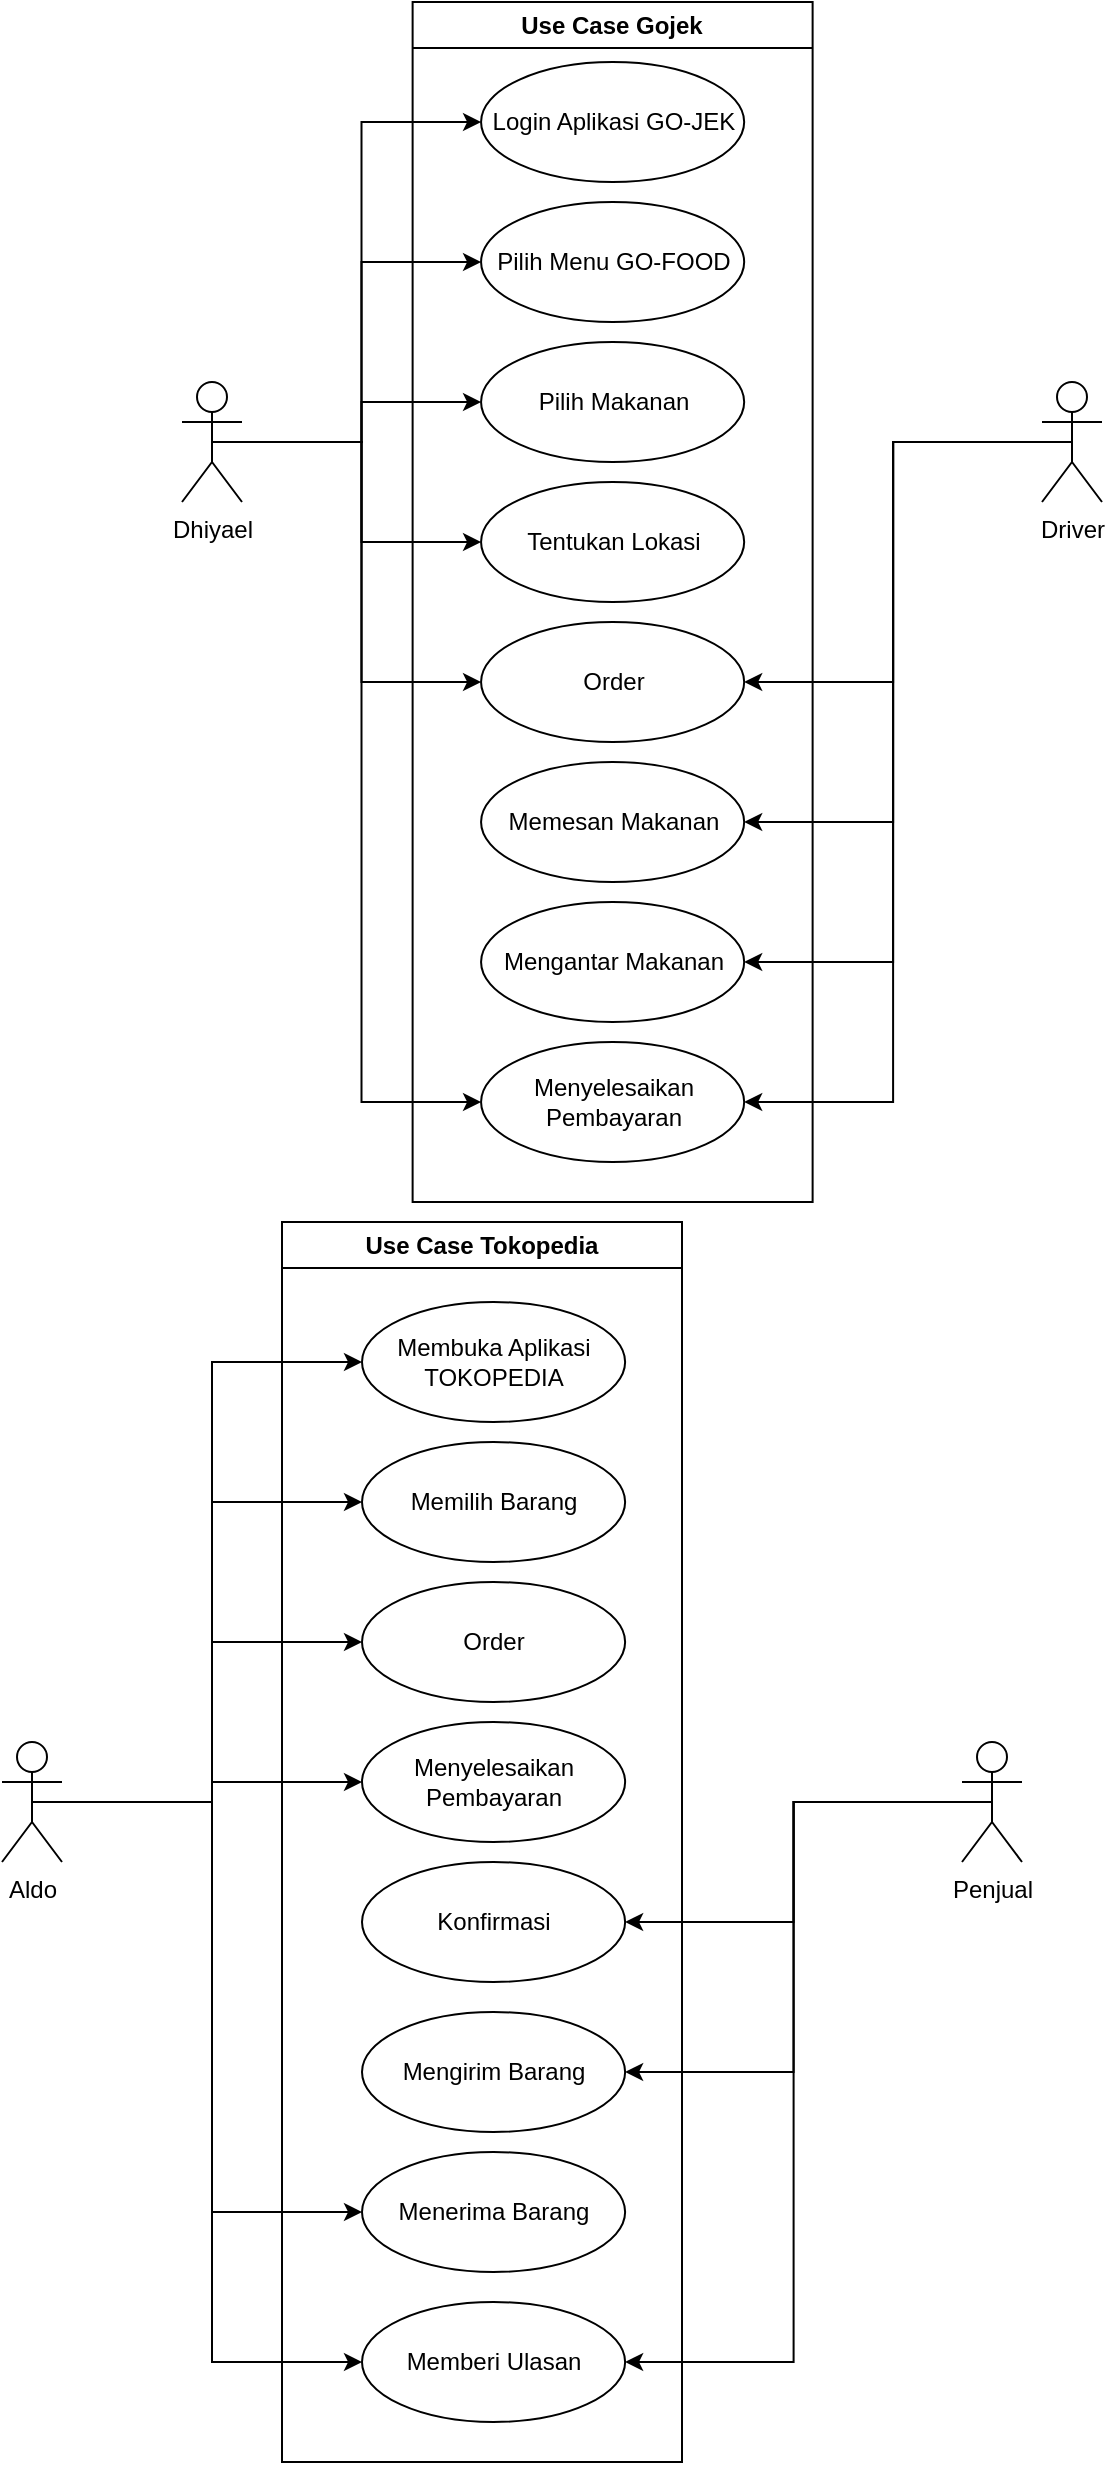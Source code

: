 <mxfile version="21.6.8" type="github">
  <diagram name="Page-1" id="aGE_EPpSrAeqphAXGEJ3">
    <mxGraphModel dx="2647" dy="1540" grid="1" gridSize="10" guides="1" tooltips="1" connect="1" arrows="1" fold="1" page="1" pageScale="1" pageWidth="850" pageHeight="1100" math="0" shadow="0">
      <root>
        <mxCell id="0" />
        <mxCell id="1" parent="0" />
        <mxCell id="7mKtBEDuIe9yg1d-OGbu-11" style="edgeStyle=orthogonalEdgeStyle;rounded=0;orthogonalLoop=1;jettySize=auto;html=1;exitX=0.5;exitY=0.5;exitDx=0;exitDy=0;exitPerimeter=0;entryX=0;entryY=0.5;entryDx=0;entryDy=0;" edge="1" parent="1" source="7mKtBEDuIe9yg1d-OGbu-1" target="7mKtBEDuIe9yg1d-OGbu-6">
          <mxGeometry relative="1" as="geometry" />
        </mxCell>
        <mxCell id="7mKtBEDuIe9yg1d-OGbu-22" style="edgeStyle=orthogonalEdgeStyle;rounded=0;orthogonalLoop=1;jettySize=auto;html=1;exitX=0.5;exitY=0.5;exitDx=0;exitDy=0;exitPerimeter=0;entryX=0;entryY=0.5;entryDx=0;entryDy=0;" edge="1" parent="1" source="7mKtBEDuIe9yg1d-OGbu-1" target="7mKtBEDuIe9yg1d-OGbu-12">
          <mxGeometry relative="1" as="geometry" />
        </mxCell>
        <mxCell id="7mKtBEDuIe9yg1d-OGbu-23" style="edgeStyle=orthogonalEdgeStyle;rounded=0;orthogonalLoop=1;jettySize=auto;html=1;exitX=0.5;exitY=0.5;exitDx=0;exitDy=0;exitPerimeter=0;entryX=0;entryY=0.5;entryDx=0;entryDy=0;" edge="1" parent="1" source="7mKtBEDuIe9yg1d-OGbu-1" target="7mKtBEDuIe9yg1d-OGbu-13">
          <mxGeometry relative="1" as="geometry" />
        </mxCell>
        <mxCell id="7mKtBEDuIe9yg1d-OGbu-24" style="edgeStyle=orthogonalEdgeStyle;rounded=0;orthogonalLoop=1;jettySize=auto;html=1;exitX=0.5;exitY=0.5;exitDx=0;exitDy=0;exitPerimeter=0;entryX=0;entryY=0.5;entryDx=0;entryDy=0;" edge="1" parent="1" source="7mKtBEDuIe9yg1d-OGbu-1" target="7mKtBEDuIe9yg1d-OGbu-14">
          <mxGeometry relative="1" as="geometry" />
        </mxCell>
        <mxCell id="7mKtBEDuIe9yg1d-OGbu-26" style="edgeStyle=orthogonalEdgeStyle;rounded=0;orthogonalLoop=1;jettySize=auto;html=1;exitX=0.5;exitY=0.5;exitDx=0;exitDy=0;exitPerimeter=0;entryX=0;entryY=0.5;entryDx=0;entryDy=0;" edge="1" parent="1" source="7mKtBEDuIe9yg1d-OGbu-1" target="7mKtBEDuIe9yg1d-OGbu-15">
          <mxGeometry relative="1" as="geometry" />
        </mxCell>
        <mxCell id="7mKtBEDuIe9yg1d-OGbu-34" style="edgeStyle=orthogonalEdgeStyle;rounded=0;orthogonalLoop=1;jettySize=auto;html=1;exitX=0.5;exitY=0.5;exitDx=0;exitDy=0;exitPerimeter=0;entryX=0;entryY=0.5;entryDx=0;entryDy=0;" edge="1" parent="1" source="7mKtBEDuIe9yg1d-OGbu-1" target="7mKtBEDuIe9yg1d-OGbu-30">
          <mxGeometry relative="1" as="geometry" />
        </mxCell>
        <mxCell id="7mKtBEDuIe9yg1d-OGbu-1" value="Dhiyael" style="shape=umlActor;verticalLabelPosition=bottom;verticalAlign=top;html=1;outlineConnect=0;" vertex="1" parent="1">
          <mxGeometry x="310" y="210" width="30" height="60" as="geometry" />
        </mxCell>
        <mxCell id="7mKtBEDuIe9yg1d-OGbu-6" value="Login Aplikasi GO-JEK" style="ellipse;whiteSpace=wrap;html=1;" vertex="1" parent="1">
          <mxGeometry x="459.53" y="50" width="131.56" height="60" as="geometry" />
        </mxCell>
        <mxCell id="7mKtBEDuIe9yg1d-OGbu-12" value="Pilih Menu GO-FOOD" style="ellipse;whiteSpace=wrap;html=1;" vertex="1" parent="1">
          <mxGeometry x="459.53" y="120" width="131.56" height="60" as="geometry" />
        </mxCell>
        <mxCell id="7mKtBEDuIe9yg1d-OGbu-13" value="Pilih Makanan" style="ellipse;whiteSpace=wrap;html=1;" vertex="1" parent="1">
          <mxGeometry x="459.53" y="190" width="131.56" height="60" as="geometry" />
        </mxCell>
        <mxCell id="7mKtBEDuIe9yg1d-OGbu-14" value="Tentukan Lokasi" style="ellipse;whiteSpace=wrap;html=1;" vertex="1" parent="1">
          <mxGeometry x="459.53" y="260" width="131.56" height="60" as="geometry" />
        </mxCell>
        <mxCell id="7mKtBEDuIe9yg1d-OGbu-15" value="Order" style="ellipse;whiteSpace=wrap;html=1;" vertex="1" parent="1">
          <mxGeometry x="459.53" y="330" width="131.56" height="60" as="geometry" />
        </mxCell>
        <mxCell id="7mKtBEDuIe9yg1d-OGbu-16" value="Memesan Makanan" style="ellipse;whiteSpace=wrap;html=1;" vertex="1" parent="1">
          <mxGeometry x="459.53" y="400" width="131.56" height="60" as="geometry" />
        </mxCell>
        <mxCell id="7mKtBEDuIe9yg1d-OGbu-17" value="Mengantar Makanan" style="ellipse;whiteSpace=wrap;html=1;" vertex="1" parent="1">
          <mxGeometry x="459.53" y="470" width="131.56" height="60" as="geometry" />
        </mxCell>
        <mxCell id="7mKtBEDuIe9yg1d-OGbu-18" value="Use Case Gojek" style="swimlane;whiteSpace=wrap;html=1;" vertex="1" parent="1">
          <mxGeometry x="425.31" y="20" width="200" height="600" as="geometry" />
        </mxCell>
        <mxCell id="7mKtBEDuIe9yg1d-OGbu-27" style="edgeStyle=orthogonalEdgeStyle;rounded=0;orthogonalLoop=1;jettySize=auto;html=1;exitX=0.5;exitY=0.5;exitDx=0;exitDy=0;exitPerimeter=0;entryX=1;entryY=0.5;entryDx=0;entryDy=0;" edge="1" parent="1" source="7mKtBEDuIe9yg1d-OGbu-25" target="7mKtBEDuIe9yg1d-OGbu-15">
          <mxGeometry relative="1" as="geometry" />
        </mxCell>
        <mxCell id="7mKtBEDuIe9yg1d-OGbu-28" style="edgeStyle=orthogonalEdgeStyle;rounded=0;orthogonalLoop=1;jettySize=auto;html=1;exitX=0.5;exitY=0.5;exitDx=0;exitDy=0;exitPerimeter=0;entryX=1;entryY=0.5;entryDx=0;entryDy=0;" edge="1" parent="1" source="7mKtBEDuIe9yg1d-OGbu-25" target="7mKtBEDuIe9yg1d-OGbu-16">
          <mxGeometry relative="1" as="geometry" />
        </mxCell>
        <mxCell id="7mKtBEDuIe9yg1d-OGbu-29" style="edgeStyle=orthogonalEdgeStyle;rounded=0;orthogonalLoop=1;jettySize=auto;html=1;exitX=0.5;exitY=0.5;exitDx=0;exitDy=0;exitPerimeter=0;entryX=1;entryY=0.5;entryDx=0;entryDy=0;" edge="1" parent="1" source="7mKtBEDuIe9yg1d-OGbu-25" target="7mKtBEDuIe9yg1d-OGbu-17">
          <mxGeometry relative="1" as="geometry" />
        </mxCell>
        <mxCell id="7mKtBEDuIe9yg1d-OGbu-33" style="edgeStyle=orthogonalEdgeStyle;rounded=0;orthogonalLoop=1;jettySize=auto;html=1;exitX=0.5;exitY=0.5;exitDx=0;exitDy=0;exitPerimeter=0;entryX=1;entryY=0.5;entryDx=0;entryDy=0;" edge="1" parent="1" source="7mKtBEDuIe9yg1d-OGbu-25" target="7mKtBEDuIe9yg1d-OGbu-30">
          <mxGeometry relative="1" as="geometry" />
        </mxCell>
        <mxCell id="7mKtBEDuIe9yg1d-OGbu-25" value="Driver" style="shape=umlActor;verticalLabelPosition=bottom;verticalAlign=top;html=1;outlineConnect=0;" vertex="1" parent="1">
          <mxGeometry x="740" y="210" width="30" height="60" as="geometry" />
        </mxCell>
        <mxCell id="7mKtBEDuIe9yg1d-OGbu-30" value="Menyelesaikan Pembayaran" style="ellipse;whiteSpace=wrap;html=1;" vertex="1" parent="1">
          <mxGeometry x="459.53" y="540" width="131.56" height="60" as="geometry" />
        </mxCell>
        <mxCell id="7mKtBEDuIe9yg1d-OGbu-69" style="edgeStyle=orthogonalEdgeStyle;rounded=0;orthogonalLoop=1;jettySize=auto;html=1;exitX=0.5;exitY=0.5;exitDx=0;exitDy=0;exitPerimeter=0;entryX=0;entryY=0.5;entryDx=0;entryDy=0;" edge="1" parent="1" source="7mKtBEDuIe9yg1d-OGbu-56" target="7mKtBEDuIe9yg1d-OGbu-58">
          <mxGeometry relative="1" as="geometry" />
        </mxCell>
        <mxCell id="7mKtBEDuIe9yg1d-OGbu-70" style="edgeStyle=orthogonalEdgeStyle;rounded=0;orthogonalLoop=1;jettySize=auto;html=1;exitX=0.5;exitY=0.5;exitDx=0;exitDy=0;exitPerimeter=0;entryX=0;entryY=0.5;entryDx=0;entryDy=0;" edge="1" parent="1" source="7mKtBEDuIe9yg1d-OGbu-56" target="7mKtBEDuIe9yg1d-OGbu-59">
          <mxGeometry relative="1" as="geometry" />
        </mxCell>
        <mxCell id="7mKtBEDuIe9yg1d-OGbu-71" style="edgeStyle=orthogonalEdgeStyle;rounded=0;orthogonalLoop=1;jettySize=auto;html=1;exitX=0.5;exitY=0.5;exitDx=0;exitDy=0;exitPerimeter=0;entryX=0;entryY=0.5;entryDx=0;entryDy=0;" edge="1" parent="1" source="7mKtBEDuIe9yg1d-OGbu-56" target="7mKtBEDuIe9yg1d-OGbu-60">
          <mxGeometry relative="1" as="geometry" />
        </mxCell>
        <mxCell id="7mKtBEDuIe9yg1d-OGbu-72" style="edgeStyle=orthogonalEdgeStyle;rounded=0;orthogonalLoop=1;jettySize=auto;html=1;exitX=0.5;exitY=0.5;exitDx=0;exitDy=0;exitPerimeter=0;" edge="1" parent="1" source="7mKtBEDuIe9yg1d-OGbu-56" target="7mKtBEDuIe9yg1d-OGbu-63">
          <mxGeometry relative="1" as="geometry" />
        </mxCell>
        <mxCell id="7mKtBEDuIe9yg1d-OGbu-73" style="edgeStyle=orthogonalEdgeStyle;rounded=0;orthogonalLoop=1;jettySize=auto;html=1;exitX=0.5;exitY=0.5;exitDx=0;exitDy=0;exitPerimeter=0;entryX=0;entryY=0.5;entryDx=0;entryDy=0;" edge="1" parent="1" source="7mKtBEDuIe9yg1d-OGbu-56" target="7mKtBEDuIe9yg1d-OGbu-61">
          <mxGeometry relative="1" as="geometry" />
        </mxCell>
        <mxCell id="7mKtBEDuIe9yg1d-OGbu-74" style="edgeStyle=orthogonalEdgeStyle;rounded=0;orthogonalLoop=1;jettySize=auto;html=1;exitX=0.5;exitY=0.5;exitDx=0;exitDy=0;exitPerimeter=0;entryX=0;entryY=0.5;entryDx=0;entryDy=0;" edge="1" parent="1" source="7mKtBEDuIe9yg1d-OGbu-56" target="7mKtBEDuIe9yg1d-OGbu-62">
          <mxGeometry relative="1" as="geometry" />
        </mxCell>
        <mxCell id="7mKtBEDuIe9yg1d-OGbu-56" value="Aldo" style="shape=umlActor;verticalLabelPosition=bottom;verticalAlign=top;html=1;outlineConnect=0;" vertex="1" parent="1">
          <mxGeometry x="220" y="890" width="30" height="60" as="geometry" />
        </mxCell>
        <mxCell id="7mKtBEDuIe9yg1d-OGbu-58" value="Membuka Aplikasi TOKOPEDIA" style="ellipse;whiteSpace=wrap;html=1;" vertex="1" parent="1">
          <mxGeometry x="400" y="670" width="131.56" height="60" as="geometry" />
        </mxCell>
        <mxCell id="7mKtBEDuIe9yg1d-OGbu-59" value="Memilih Barang" style="ellipse;whiteSpace=wrap;html=1;" vertex="1" parent="1">
          <mxGeometry x="400" y="740" width="131.56" height="60" as="geometry" />
        </mxCell>
        <mxCell id="7mKtBEDuIe9yg1d-OGbu-60" value="Order" style="ellipse;whiteSpace=wrap;html=1;" vertex="1" parent="1">
          <mxGeometry x="400" y="810" width="131.56" height="60" as="geometry" />
        </mxCell>
        <mxCell id="7mKtBEDuIe9yg1d-OGbu-61" value="Menerima Barang" style="ellipse;whiteSpace=wrap;html=1;" vertex="1" parent="1">
          <mxGeometry x="400" y="1095" width="131.56" height="60" as="geometry" />
        </mxCell>
        <mxCell id="7mKtBEDuIe9yg1d-OGbu-62" value="Memberi Ulasan" style="ellipse;whiteSpace=wrap;html=1;" vertex="1" parent="1">
          <mxGeometry x="400" y="1170" width="131.56" height="60" as="geometry" />
        </mxCell>
        <mxCell id="7mKtBEDuIe9yg1d-OGbu-63" value="Menyelesaikan Pembayaran" style="ellipse;whiteSpace=wrap;html=1;" vertex="1" parent="1">
          <mxGeometry x="400" y="880" width="131.56" height="60" as="geometry" />
        </mxCell>
        <mxCell id="7mKtBEDuIe9yg1d-OGbu-64" value="Konfirmasi" style="ellipse;whiteSpace=wrap;html=1;" vertex="1" parent="1">
          <mxGeometry x="400" y="950" width="131.56" height="60" as="geometry" />
        </mxCell>
        <mxCell id="7mKtBEDuIe9yg1d-OGbu-65" value="Mengirim Barang" style="ellipse;whiteSpace=wrap;html=1;" vertex="1" parent="1">
          <mxGeometry x="400" y="1025" width="131.56" height="60" as="geometry" />
        </mxCell>
        <mxCell id="7mKtBEDuIe9yg1d-OGbu-75" style="edgeStyle=orthogonalEdgeStyle;rounded=0;orthogonalLoop=1;jettySize=auto;html=1;exitX=0.5;exitY=0.5;exitDx=0;exitDy=0;exitPerimeter=0;entryX=1;entryY=0.5;entryDx=0;entryDy=0;" edge="1" parent="1" source="7mKtBEDuIe9yg1d-OGbu-67" target="7mKtBEDuIe9yg1d-OGbu-64">
          <mxGeometry relative="1" as="geometry" />
        </mxCell>
        <mxCell id="7mKtBEDuIe9yg1d-OGbu-76" style="edgeStyle=orthogonalEdgeStyle;rounded=0;orthogonalLoop=1;jettySize=auto;html=1;exitX=0.5;exitY=0.5;exitDx=0;exitDy=0;exitPerimeter=0;entryX=1;entryY=0.5;entryDx=0;entryDy=0;" edge="1" parent="1" source="7mKtBEDuIe9yg1d-OGbu-67" target="7mKtBEDuIe9yg1d-OGbu-65">
          <mxGeometry relative="1" as="geometry" />
        </mxCell>
        <mxCell id="7mKtBEDuIe9yg1d-OGbu-77" style="edgeStyle=orthogonalEdgeStyle;rounded=0;orthogonalLoop=1;jettySize=auto;html=1;exitX=0.5;exitY=0.5;exitDx=0;exitDy=0;exitPerimeter=0;entryX=1;entryY=0.5;entryDx=0;entryDy=0;" edge="1" parent="1" source="7mKtBEDuIe9yg1d-OGbu-67" target="7mKtBEDuIe9yg1d-OGbu-62">
          <mxGeometry relative="1" as="geometry" />
        </mxCell>
        <mxCell id="7mKtBEDuIe9yg1d-OGbu-67" value="Penjual" style="shape=umlActor;verticalLabelPosition=bottom;verticalAlign=top;html=1;outlineConnect=0;" vertex="1" parent="1">
          <mxGeometry x="700" y="890" width="30" height="60" as="geometry" />
        </mxCell>
        <mxCell id="7mKtBEDuIe9yg1d-OGbu-78" value="Use Case Tokopedia" style="swimlane;whiteSpace=wrap;html=1;" vertex="1" parent="1">
          <mxGeometry x="360" y="630" width="200" height="620" as="geometry" />
        </mxCell>
      </root>
    </mxGraphModel>
  </diagram>
</mxfile>
